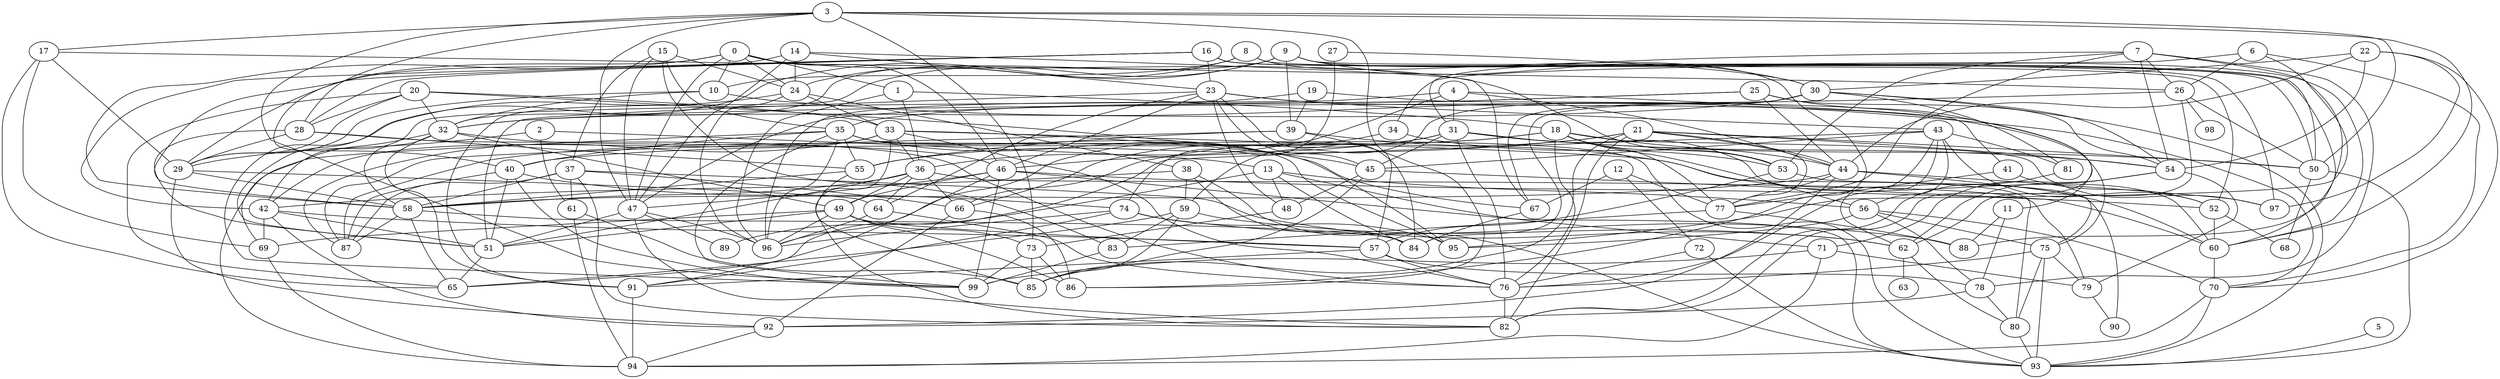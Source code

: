 strict graph "gnp_random_graph(100,0.06)" {
0;
1;
2;
3;
4;
5;
6;
7;
8;
9;
10;
11;
12;
13;
14;
15;
16;
17;
18;
19;
20;
21;
22;
23;
24;
25;
26;
27;
28;
29;
30;
31;
32;
33;
34;
35;
36;
37;
38;
39;
40;
41;
42;
43;
44;
45;
46;
47;
48;
49;
50;
51;
52;
53;
54;
55;
56;
57;
58;
59;
60;
61;
62;
63;
64;
65;
66;
67;
68;
69;
70;
71;
72;
73;
74;
75;
76;
77;
78;
79;
80;
81;
82;
83;
84;
85;
86;
87;
88;
89;
90;
91;
92;
93;
94;
95;
96;
97;
98;
99;
0 -- 1  [is_available=True, prob="0.275220652963"];
0 -- 40  [is_available=True, prob="1.0"];
0 -- 10  [is_available=True, prob="1.0"];
0 -- 46  [is_available=True, prob="0.621900827227"];
0 -- 47  [is_available=True, prob="0.897107911273"];
0 -- 53  [is_available=True, prob="0.964820805998"];
0 -- 24  [is_available=True, prob="0.273421942652"];
0 -- 58  [is_available=True, prob="0.359181919255"];
1 -- 96  [is_available=True, prob="0.798346999099"];
1 -- 18  [is_available=True, prob="0.646335841221"];
1 -- 36  [is_available=True, prob="0.90332253558"];
2 -- 61  [is_available=True, prob="0.691243882521"];
2 -- 13  [is_available=True, prob="0.618260596061"];
2 -- 29  [is_available=True, prob="0.877762512718"];
3 -- 99  [is_available=True, prob="0.61646780936"];
3 -- 28  [is_available=True, prob="0.74575634012"];
3 -- 47  [is_available=True, prob="0.187210320796"];
3 -- 17  [is_available=True, prob="0.390432769772"];
3 -- 50  [is_available=True, prob="1.0"];
3 -- 73  [is_available=True, prob="0.899108268688"];
3 -- 57  [is_available=True, prob="0.86338051002"];
3 -- 60  [is_available=True, prob="0.903414134612"];
4 -- 44  [is_available=True, prob="0.49825875863"];
4 -- 42  [is_available=True, prob="0.927688139646"];
4 -- 11  [is_available=True, prob="0.457020996335"];
4 -- 36  [is_available=True, prob="0.27096823334"];
4 -- 31  [is_available=True, prob="0.729115777408"];
5 -- 93  [is_available=True, prob="0.218608956267"];
6 -- 26  [is_available=True, prob="0.95906062973"];
6 -- 34  [is_available=True, prob="1.0"];
6 -- 70  [is_available=True, prob="0.723085147793"];
6 -- 95  [is_available=True, prob="0.84171747306"];
7 -- 77  [is_available=True, prob="0.200935311748"];
7 -- 78  [is_available=True, prob="0.0666433314323"];
7 -- 53  [is_available=True, prob="0.720062704512"];
7 -- 54  [is_available=True, prob="0.496316502378"];
7 -- 88  [is_available=True, prob="1.0"];
7 -- 26  [is_available=True, prob="0.358550374156"];
7 -- 31  [is_available=True, prob="0.346637947594"];
8 -- 24  [is_available=True, prob="0.206970978748"];
8 -- 10  [is_available=True, prob="0.439350873345"];
8 -- 60  [is_available=True, prob="0.0532227098018"];
8 -- 86  [is_available=True, prob="0.0789039008313"];
9 -- 32  [is_available=True, prob="0.089770561258"];
9 -- 39  [is_available=True, prob="0.625420401721"];
9 -- 50  [is_available=True, prob="0.81872745421"];
9 -- 51  [is_available=True, prob="0.604971531744"];
9 -- 91  [is_available=True, prob="1.0"];
9 -- 60  [is_available=True, prob="1.0"];
9 -- 30  [is_available=True, prob="0.587595928347"];
10 -- 29  [is_available=True, prob="0.814725314408"];
10 -- 70  [is_available=True, prob="1.0"];
10 -- 32  [is_available=True, prob="1.0"];
11 -- 88  [is_available=True, prob="0.612983314971"];
11 -- 78  [is_available=True, prob="0.292465549211"];
12 -- 72  [is_available=True, prob="0.138195644541"];
12 -- 67  [is_available=True, prob="0.277979666709"];
12 -- 77  [is_available=True, prob="0.0903208885184"];
13 -- 71  [is_available=True, prob="0.97420302043"];
13 -- 48  [is_available=True, prob="0.896454142764"];
13 -- 84  [is_available=True, prob="1.0"];
13 -- 56  [is_available=True, prob="0.439942420151"];
13 -- 89  [is_available=True, prob="0.756422760965"];
14 -- 24  [is_available=True, prob="0.00518319069156"];
14 -- 67  [is_available=True, prob="0.998065376688"];
14 -- 47  [is_available=True, prob="1.0"];
14 -- 29  [is_available=True, prob="0.848369036005"];
14 -- 23  [is_available=True, prob="0.0207460097178"];
15 -- 24  [is_available=True, prob="0.684412791039"];
15 -- 83  [is_available=True, prob="0.438609051907"];
15 -- 35  [is_available=True, prob="0.707365830136"];
15 -- 37  [is_available=True, prob="1.0"];
15 -- 47  [is_available=True, prob="0.163811466949"];
16 -- 97  [is_available=True, prob="1.0"];
16 -- 42  [is_available=True, prob="0.4780888927"];
16 -- 50  [is_available=True, prob="0.223069219917"];
16 -- 52  [is_available=True, prob="0.623138492304"];
16 -- 23  [is_available=True, prob="1.0"];
16 -- 58  [is_available=True, prob="0.0976848986851"];
16 -- 28  [is_available=True, prob="0.917562309595"];
17 -- 65  [is_available=True, prob="0.289950098064"];
17 -- 26  [is_available=True, prob="1.0"];
17 -- 29  [is_available=True, prob="0.763420530955"];
17 -- 69  [is_available=True, prob="0.911156158899"];
18 -- 97  [is_available=True, prob="1.0"];
18 -- 40  [is_available=True, prob="0.0849809335547"];
18 -- 76  [is_available=True, prob="0.198998362801"];
18 -- 44  [is_available=True, prob="1.0"];
18 -- 77  [is_available=True, prob="1.0"];
18 -- 53  [is_available=True, prob="0.987996839899"];
18 -- 87  [is_available=True, prob="1.0"];
18 -- 56  [is_available=True, prob="0.161464898984"];
19 -- 96  [is_available=True, prob="0.0457761502988"];
19 -- 41  [is_available=True, prob="0.387072134144"];
19 -- 39  [is_available=True, prob="0.314675453193"];
20 -- 32  [is_available=True, prob="0.67011675994"];
20 -- 33  [is_available=True, prob="0.896434526735"];
20 -- 65  [is_available=True, prob="0.34223077779"];
20 -- 28  [is_available=True, prob="0.933730250458"];
20 -- 29  [is_available=True, prob="0.967272065115"];
20 -- 95  [is_available=True, prob="0.584937047951"];
21 -- 66  [is_available=True, prob="1.0"];
21 -- 82  [is_available=True, prob="1.0"];
21 -- 44  [is_available=True, prob="1.0"];
21 -- 77  [is_available=True, prob="0.265067128775"];
21 -- 46  [is_available=True, prob="1.0"];
21 -- 50  [is_available=True, prob="0.381650465428"];
21 -- 85  [is_available=True, prob="0.781204871553"];
21 -- 54  [is_available=True, prob="0.914880680665"];
22 -- 97  [is_available=True, prob="0.445452791079"];
22 -- 70  [is_available=True, prob="0.65465491424"];
22 -- 44  [is_available=True, prob="0.131330731119"];
22 -- 54  [is_available=True, prob="0.645061351439"];
22 -- 30  [is_available=True, prob="0.824102349429"];
23 -- 64  [is_available=True, prob="0.144791531239"];
23 -- 48  [is_available=True, prob="0.439614047289"];
23 -- 75  [is_available=True, prob="0.163057695541"];
23 -- 43  [is_available=True, prob="0.562035304097"];
23 -- 45  [is_available=True, prob="1.0"];
23 -- 46  [is_available=True, prob="1.0"];
23 -- 51  [is_available=True, prob="0.953473824429"];
23 -- 84  [is_available=True, prob="0.975552496156"];
24 -- 33  [is_available=True, prob="0.42491296785"];
24 -- 99  [is_available=True, prob="0.100782427059"];
24 -- 38  [is_available=True, prob="1.0"];
24 -- 96  [is_available=True, prob="0.934891245882"];
25 -- 82  [is_available=True, prob="0.884103148705"];
25 -- 35  [is_available=True, prob="0.23107792095"];
25 -- 44  [is_available=True, prob="0.529467694474"];
25 -- 54  [is_available=True, prob="0.00503601864548"];
25 -- 47  [is_available=True, prob="1.0"];
26 -- 32  [is_available=True, prob="0.740148530058"];
26 -- 98  [is_available=True, prob="0.288658260277"];
26 -- 50  [is_available=True, prob="0.467921096117"];
26 -- 62  [is_available=True, prob="0.656601906299"];
27 -- 74  [is_available=True, prob="0.689156996362"];
27 -- 30  [is_available=True, prob="0.953138964194"];
28 -- 76  [is_available=True, prob="0.535465497935"];
28 -- 51  [is_available=True, prob="0.24775799439"];
28 -- 55  [is_available=True, prob="1.0"];
28 -- 29  [is_available=True, prob="1.0"];
29 -- 64  [is_available=True, prob="1.0"];
29 -- 92  [is_available=True, prob="0.0421359281652"];
29 -- 58  [is_available=True, prob="0.994856457751"];
30 -- 32  [is_available=True, prob="0.263187023399"];
30 -- 59  [is_available=True, prob="0.722605992262"];
30 -- 81  [is_available=True, prob="0.295954352414"];
30 -- 67  [is_available=True, prob="0.23987266695"];
30 -- 84  [is_available=True, prob="1.0"];
30 -- 54  [is_available=True, prob="0.862509899217"];
30 -- 93  [is_available=True, prob="0.826267445053"];
31 -- 66  [is_available=True, prob="0.27529794746"];
31 -- 76  [is_available=True, prob="0.720613564304"];
31 -- 45  [is_available=True, prob="0.214282172034"];
31 -- 50  [is_available=True, prob="1.0"];
31 -- 54  [is_available=True, prob="0.605672380004"];
31 -- 55  [is_available=True, prob="0.169444077079"];
31 -- 60  [is_available=True, prob="0.730337975101"];
32 -- 69  [is_available=True, prob="0.986054541328"];
32 -- 46  [is_available=True, prob="0.152135359975"];
32 -- 49  [is_available=True, prob="0.997949429791"];
32 -- 91  [is_available=True, prob="1.0"];
32 -- 58  [is_available=True, prob="1.0"];
33 -- 36  [is_available=True, prob="0.934866766815"];
33 -- 42  [is_available=True, prob="1.0"];
33 -- 76  [is_available=True, prob="0.853978683419"];
33 -- 45  [is_available=True, prob="0.24926921843"];
33 -- 82  [is_available=True, prob="0.474501650285"];
33 -- 87  [is_available=True, prob="1.0"];
33 -- 60  [is_available=True, prob="0.828316813892"];
34 -- 96  [is_available=True, prob="1.0"];
34 -- 53  [is_available=True, prob="1.0"];
35 -- 96  [is_available=True, prob="0.361018701213"];
35 -- 67  [is_available=True, prob="0.762727150947"];
35 -- 40  [is_available=True, prob="0.261417779177"];
35 -- 99  [is_available=True, prob="0.683980028829"];
35 -- 55  [is_available=True, prob="0.875203056253"];
35 -- 93  [is_available=True, prob="0.115920563836"];
35 -- 94  [is_available=True, prob="0.177747523244"];
35 -- 95  [is_available=True, prob="1.0"];
36 -- 64  [is_available=True, prob="0.411693984597"];
36 -- 66  [is_available=True, prob="0.244195160204"];
36 -- 79  [is_available=True, prob="1.0"];
36 -- 49  [is_available=True, prob="0.0592838845577"];
36 -- 51  [is_available=True, prob="0.649901267738"];
36 -- 58  [is_available=True, prob="1.0"];
37 -- 66  [is_available=True, prob="0.201207883724"];
37 -- 82  [is_available=True, prob="0.902489663813"];
37 -- 87  [is_available=True, prob="0.673602710191"];
37 -- 58  [is_available=True, prob="0.432341787018"];
37 -- 61  [is_available=True, prob="1.0"];
37 -- 62  [is_available=True, prob="0.51242164048"];
38 -- 42  [is_available=True, prob="0.24344174341"];
38 -- 59  [is_available=True, prob="0.95626605583"];
38 -- 84  [is_available=True, prob="0.387297414619"];
38 -- 93  [is_available=True, prob="1.0"];
39 -- 55  [is_available=True, prob="0.353758162392"];
39 -- 80  [is_available=True, prob="0.576069366604"];
39 -- 86  [is_available=True, prob="0.714868311757"];
39 -- 87  [is_available=True, prob="0.577654796224"];
40 -- 74  [is_available=True, prob="0.279372400169"];
40 -- 99  [is_available=True, prob="1.0"];
40 -- 51  [is_available=True, prob="0.0368070631008"];
40 -- 87  [is_available=True, prob="1.0"];
41 -- 52  [is_available=True, prob="0.165826029377"];
41 -- 77  [is_available=True, prob="1.0"];
42 -- 69  [is_available=True, prob="1.0"];
42 -- 51  [is_available=True, prob="0.557272183205"];
42 -- 57  [is_available=True, prob="0.727055752023"];
42 -- 92  [is_available=True, prob="0.420338593205"];
43 -- 65  [is_available=True, prob="0.483569193136"];
43 -- 76  [is_available=True, prob="0.598923405449"];
43 -- 45  [is_available=True, prob="0.852498844577"];
43 -- 81  [is_available=True, prob="0.426109813727"];
43 -- 52  [is_available=True, prob="0.21527178631"];
43 -- 56  [is_available=True, prob="0.809677747163"];
43 -- 62  [is_available=True, prob="0.709192545345"];
44 -- 97  [is_available=True, prob="0.446197606577"];
44 -- 75  [is_available=True, prob="0.776483101263"];
44 -- 77  [is_available=True, prob="0.982839059421"];
44 -- 58  [is_available=True, prob="0.34911334566"];
44 -- 92  [is_available=True, prob="0.512967898235"];
45 -- 48  [is_available=True, prob="0.350849159255"];
45 -- 85  [is_available=True, prob="0.814750585063"];
45 -- 60  [is_available=True, prob="0.486751403418"];
46 -- 99  [is_available=True, prob="1.0"];
46 -- 47  [is_available=True, prob="1.0"];
46 -- 49  [is_available=True, prob="0.327291306849"];
46 -- 52  [is_available=True, prob="0.337506530841"];
46 -- 91  [is_available=True, prob="0.234383399878"];
46 -- 93  [is_available=True, prob="0.931879218392"];
47 -- 96  [is_available=True, prob="0.949969302455"];
47 -- 82  [is_available=True, prob="0.9503272641"];
47 -- 51  [is_available=True, prob="0.877377407456"];
47 -- 89  [is_available=True, prob="0.895187010826"];
48 -- 73  [is_available=True, prob="0.216254931163"];
49 -- 96  [is_available=True, prob="0.0841868541014"];
49 -- 69  [is_available=True, prob="0.0743629441859"];
49 -- 73  [is_available=True, prob="0.716831176662"];
49 -- 51  [is_available=True, prob="1.0"];
49 -- 86  [is_available=True, prob="0.713502553967"];
49 -- 57  [is_available=True, prob="0.983933528072"];
50 -- 68  [is_available=True, prob="1.0"];
50 -- 93  [is_available=True, prob="0.05441564666"];
51 -- 65  [is_available=True, prob="0.53447601603"];
52 -- 68  [is_available=True, prob="0.0373924586773"];
52 -- 60  [is_available=True, prob="0.281926436468"];
53 -- 57  [is_available=True, prob="1.0"];
53 -- 90  [is_available=True, prob="0.822521689714"];
54 -- 62  [is_available=True, prob="0.816412290021"];
54 -- 79  [is_available=True, prob="0.317916846247"];
54 -- 71  [is_available=True, prob="1.0"];
55 -- 85  [is_available=True, prob="0.821974273836"];
55 -- 58  [is_available=True, prob="0.966248138459"];
56 -- 70  [is_available=True, prob="0.140421078106"];
56 -- 75  [is_available=True, prob="1.0"];
56 -- 78  [is_available=True, prob="0.65872190322"];
56 -- 95  [is_available=True, prob="1.0"];
57 -- 76  [is_available=True, prob="0.616557906955"];
57 -- 78  [is_available=True, prob="0.563158333886"];
57 -- 91  [is_available=True, prob="1.0"];
58 -- 65  [is_available=True, prob="0.0469910761862"];
58 -- 87  [is_available=True, prob="0.326081888949"];
58 -- 84  [is_available=True, prob="0.38909904049"];
59 -- 65  [is_available=True, prob="0.611905305052"];
59 -- 83  [is_available=True, prob="0.207403489686"];
59 -- 62  [is_available=True, prob="0.443873409984"];
59 -- 85  [is_available=True, prob="0.375361436597"];
60 -- 70  [is_available=True, prob="0.168063401707"];
61 -- 94  [is_available=True, prob="0.475732895704"];
61 -- 85  [is_available=True, prob="0.528052035138"];
62 -- 80  [is_available=True, prob="1.0"];
62 -- 63  [is_available=True, prob="0.37397924012"];
64 -- 96  [is_available=True, prob="0.654562930554"];
64 -- 76  [is_available=True, prob="0.418906242825"];
66 -- 86  [is_available=True, prob="0.977521925652"];
66 -- 92  [is_available=True, prob="1.0"];
67 -- 84  [is_available=True, prob="1.0"];
69 -- 94  [is_available=True, prob="0.838300979881"];
70 -- 93  [is_available=True, prob="1.0"];
70 -- 94  [is_available=True, prob="0.9393624756"];
71 -- 99  [is_available=True, prob="0.592988659983"];
71 -- 94  [is_available=True, prob="0.238637329029"];
71 -- 79  [is_available=True, prob="0.160895267066"];
72 -- 76  [is_available=True, prob="0.75653939182"];
72 -- 93  [is_available=True, prob="0.333676250335"];
73 -- 99  [is_available=True, prob="0.883035481233"];
73 -- 85  [is_available=True, prob="0.283658434607"];
73 -- 86  [is_available=True, prob="0.381802175237"];
74 -- 96  [is_available=True, prob="0.817117561365"];
74 -- 88  [is_available=True, prob="0.507558991897"];
74 -- 91  [is_available=True, prob="1.0"];
74 -- 95  [is_available=True, prob="0.588116852251"];
75 -- 76  [is_available=True, prob="1.0"];
75 -- 79  [is_available=True, prob="1.0"];
75 -- 80  [is_available=True, prob="0.621707263423"];
75 -- 93  [is_available=True, prob="0.655228466817"];
76 -- 82  [is_available=True, prob="1.0"];
77 -- 83  [is_available=True, prob="0.0778911830335"];
77 -- 88  [is_available=True, prob="0.087724635785"];
78 -- 80  [is_available=True, prob="0.118570525521"];
78 -- 92  [is_available=True, prob="0.635602830481"];
79 -- 90  [is_available=True, prob="0.34304083426"];
80 -- 93  [is_available=True, prob="0.185454963328"];
81 -- 82  [is_available=True, prob="1.0"];
83 -- 99  [is_available=True, prob="0.690794388432"];
91 -- 94  [is_available=True, prob="0.71056682823"];
92 -- 94  [is_available=True, prob="1.0"];
}
